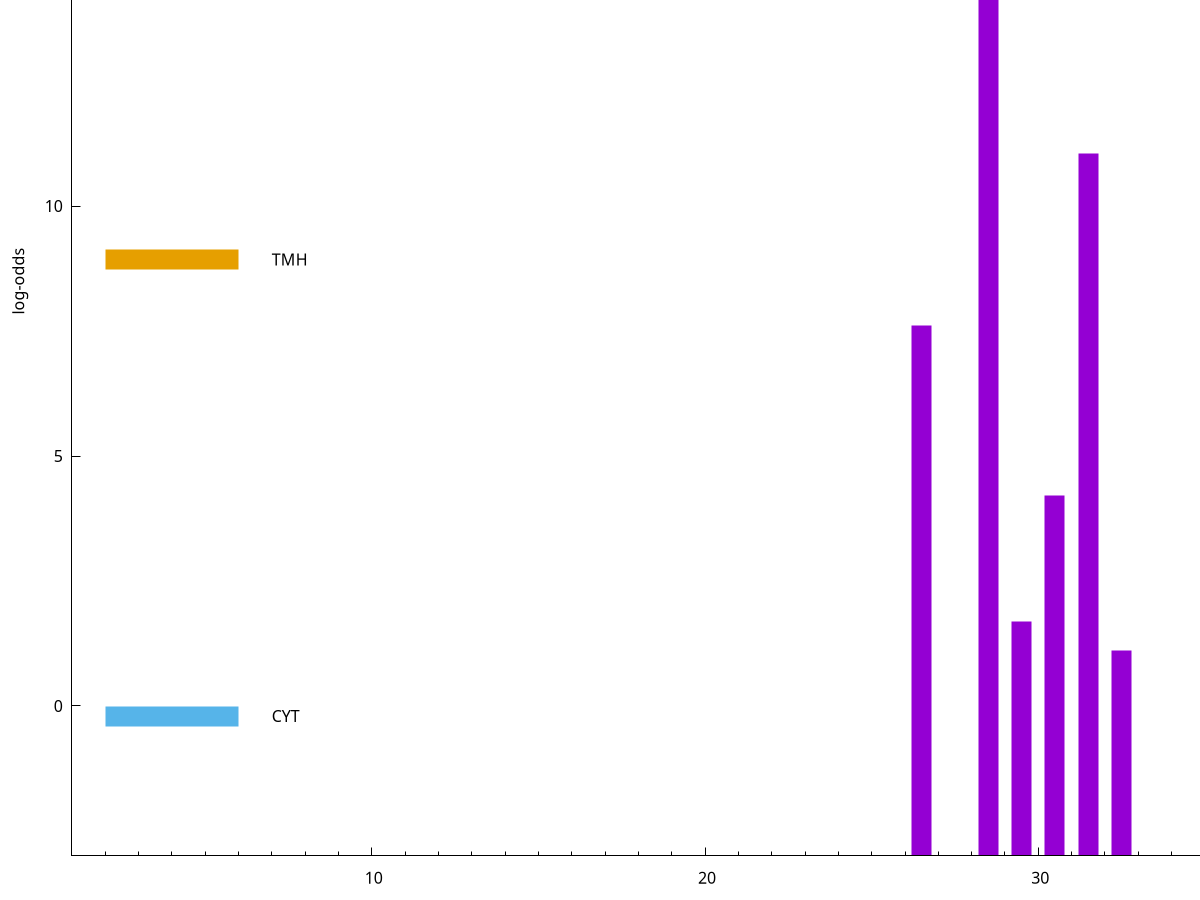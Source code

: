 set title "LipoP predictions for SRR4065679.gff"
set size 2., 1.4
set xrange [1:70] 
set mxtics 10
set yrange [-3:20]
set y2range [0:23]
set ylabel "log-odds"
set term postscript eps color solid "Helvetica" 30
set output "SRR4065679.gff19.eps"
set arrow from 2,17.5802 to 6,17.5802 nohead lt 1 lw 20
set label "SpI" at 7,17.5802
set arrow from 2,8.93155 to 6,8.93155 nohead lt 4 lw 20
set label "TMH" at 7,8.93155
set arrow from 2,-0.200913 to 6,-0.200913 nohead lt 3 lw 20
set label "CYT" at 7,-0.200913
set arrow from 2,17.5802 to 6,17.5802 nohead lt 1 lw 20
set label "SpI" at 7,17.5802
# NOTE: The scores below are the log-odds scores with the threshold
# NOTE: subtracted (a hack to make gnuplot make the histogram all
# NOTE: look nice).
plot "-" axes x1y2 title "" with impulses lt 1 lw 20
28.500000 20.562900
31.500000 14.046900
26.500000 10.612870
30.500000 7.212410
29.500000 4.695750
32.500000 4.104700
e
exit
